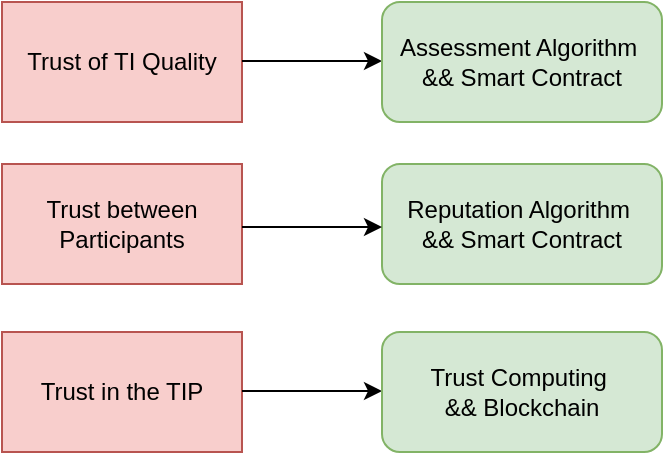<mxfile version="12.1.1" type="github" pages="1">
  <diagram id="Az74EkwLJcRTKGCIkIj8" name="Page-1">
    <mxGraphModel dx="761" dy="444" grid="0" gridSize="10" guides="1" tooltips="1" connect="1" arrows="1" fold="1" page="1" pageScale="1" pageWidth="827" pageHeight="1169" math="0" shadow="0">
      <root>
        <mxCell id="0"/>
        <mxCell id="1" parent="0"/>
        <mxCell id="bAAkzRFnRizqd0TFnBnn-1" value="Trust of TI Quality" style="rounded=0;whiteSpace=wrap;html=1;fillColor=#f8cecc;strokeColor=#b85450;flipV=0;" parent="1" vertex="1">
          <mxGeometry x="120" y="150" width="120" height="60" as="geometry"/>
        </mxCell>
        <mxCell id="bAAkzRFnRizqd0TFnBnn-2" value="Trust between&lt;br&gt;Participants" style="rounded=0;whiteSpace=wrap;html=1;fillColor=#f8cecc;strokeColor=#b85450;flipV=0;" parent="1" vertex="1">
          <mxGeometry x="120" y="231" width="120" height="60" as="geometry"/>
        </mxCell>
        <mxCell id="bAAkzRFnRizqd0TFnBnn-3" value="Trust in the TIP" style="rounded=0;whiteSpace=wrap;html=1;fillColor=#f8cecc;strokeColor=#b85450;flipV=0;" parent="1" vertex="1">
          <mxGeometry x="120" y="315" width="120" height="60" as="geometry"/>
        </mxCell>
        <mxCell id="bAAkzRFnRizqd0TFnBnn-4" value="" style="endArrow=classic;html=1;" parent="1" edge="1">
          <mxGeometry width="50" height="50" relative="1" as="geometry">
            <mxPoint x="240" y="179.5" as="sourcePoint"/>
            <mxPoint x="310" y="179.5" as="targetPoint"/>
          </mxGeometry>
        </mxCell>
        <mxCell id="bAAkzRFnRizqd0TFnBnn-5" value="Assessment Algorithm&amp;nbsp;&lt;br&gt;&amp;amp;&amp;amp; Smart Contract" style="rounded=1;whiteSpace=wrap;html=1;fillColor=#d5e8d4;strokeColor=#82b366;" parent="1" vertex="1">
          <mxGeometry x="310" y="150" width="140" height="60" as="geometry"/>
        </mxCell>
        <mxCell id="bAAkzRFnRizqd0TFnBnn-6" value="Reputation Algorithm&amp;nbsp;&lt;br&gt;&amp;amp;&amp;amp; Smart Contract" style="rounded=1;whiteSpace=wrap;html=1;fillColor=#d5e8d4;strokeColor=#82b366;" parent="1" vertex="1">
          <mxGeometry x="310" y="231" width="140" height="60" as="geometry"/>
        </mxCell>
        <mxCell id="bAAkzRFnRizqd0TFnBnn-7" value="" style="endArrow=classic;html=1;" parent="1" edge="1">
          <mxGeometry width="50" height="50" relative="1" as="geometry">
            <mxPoint x="240" y="262.5" as="sourcePoint"/>
            <mxPoint x="310" y="262.5" as="targetPoint"/>
          </mxGeometry>
        </mxCell>
        <mxCell id="bAAkzRFnRizqd0TFnBnn-8" value="" style="endArrow=classic;html=1;" parent="1" edge="1">
          <mxGeometry width="50" height="50" relative="1" as="geometry">
            <mxPoint x="240" y="344.5" as="sourcePoint"/>
            <mxPoint x="310" y="344.5" as="targetPoint"/>
          </mxGeometry>
        </mxCell>
        <mxCell id="bAAkzRFnRizqd0TFnBnn-9" value="Trust Computing&amp;nbsp;&lt;br&gt;&amp;amp;&amp;amp; Blockchain" style="rounded=1;whiteSpace=wrap;html=1;fillColor=#d5e8d4;strokeColor=#82b366;" parent="1" vertex="1">
          <mxGeometry x="310" y="315" width="140" height="60" as="geometry"/>
        </mxCell>
      </root>
    </mxGraphModel>
  </diagram>
</mxfile>
